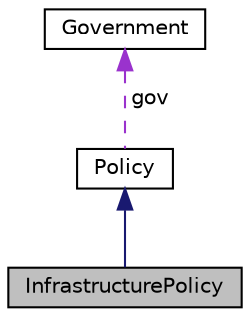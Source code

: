 digraph "InfrastructurePolicy"
{
 // LATEX_PDF_SIZE
  edge [fontname="Helvetica",fontsize="10",labelfontname="Helvetica",labelfontsize="10"];
  node [fontname="Helvetica",fontsize="10",shape=record];
  Node1 [label="InfrastructurePolicy",height=0.2,width=0.4,color="black", fillcolor="grey75", style="filled", fontcolor="black",tooltip="Policy class for handling budgets related to infrastructure."];
  Node2 -> Node1 [dir="back",color="midnightblue",fontsize="10",style="solid",fontname="Helvetica"];
  Node2 [label="Policy",height=0.2,width=0.4,color="black", fillcolor="white", style="filled",URL="$classPolicy.html",tooltip="Holds the various laws and policies affecting the simulation."];
  Node3 -> Node2 [dir="back",color="darkorchid3",fontsize="10",style="dashed",label=" gov" ,fontname="Helvetica"];
  Node3 [label="Government",height=0.2,width=0.4,color="black", fillcolor="white", style="filled",URL="$classGovernment.html",tooltip="Represents a government entity responsible for managing taxes and budgets for cities."];
}

